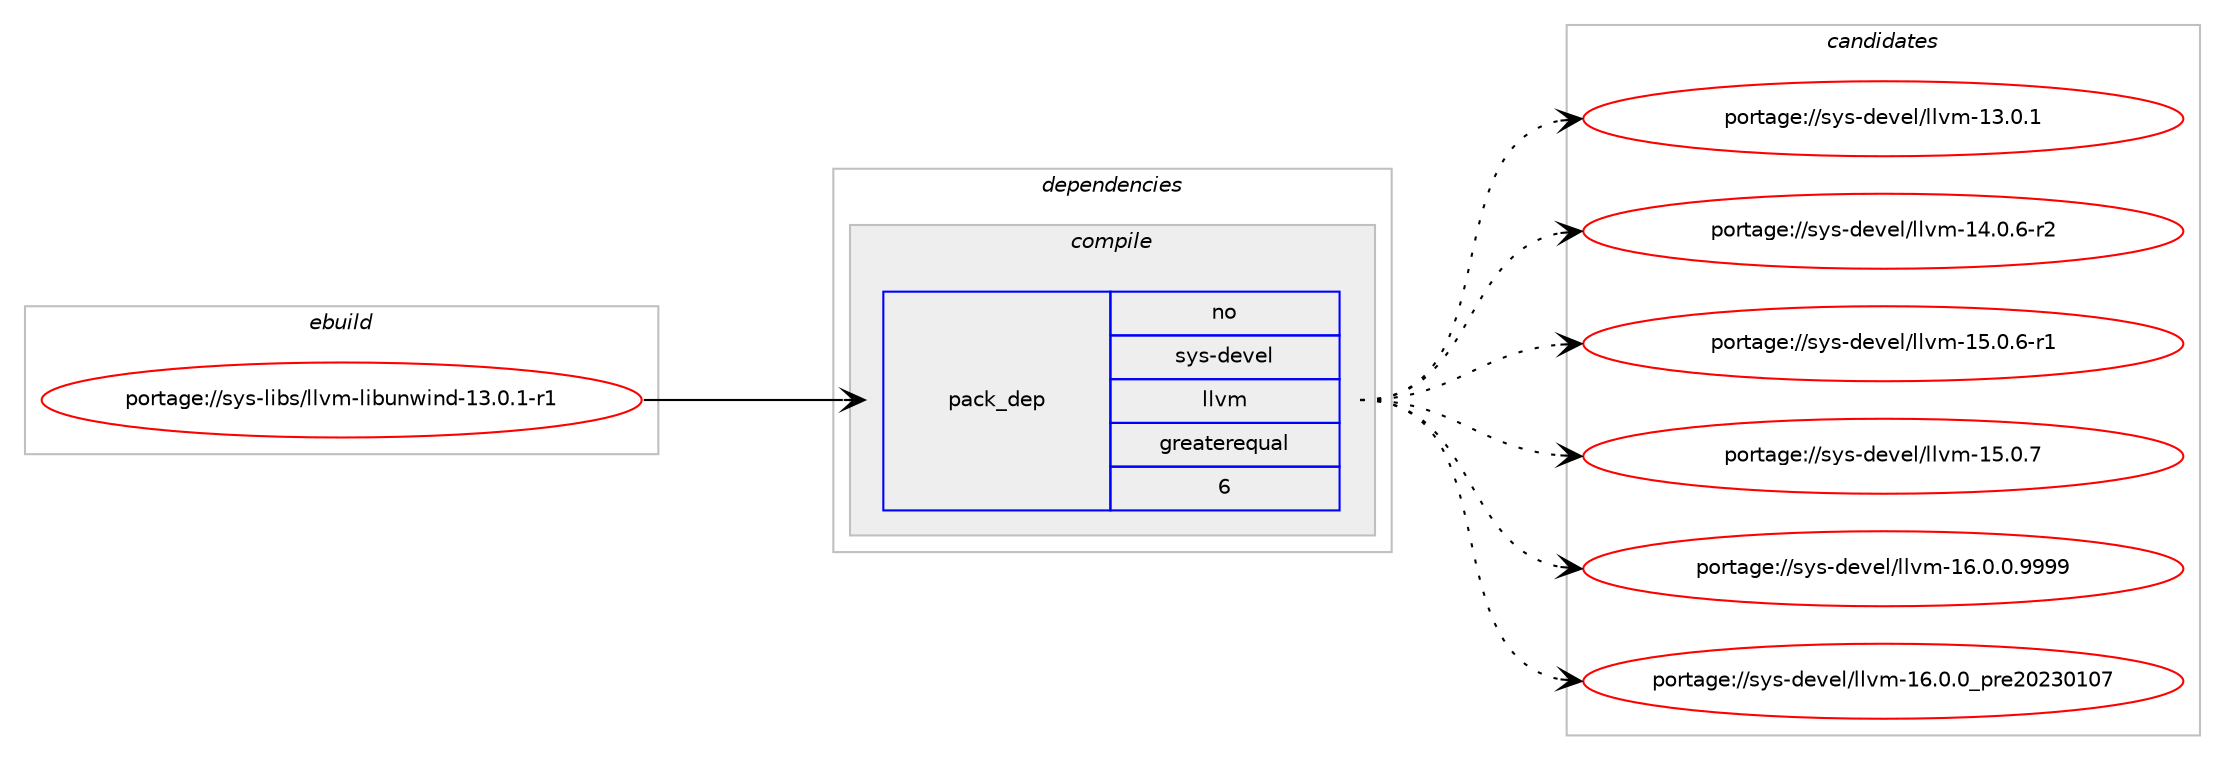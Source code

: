 digraph prolog {

# *************
# Graph options
# *************

newrank=true;
concentrate=true;
compound=true;
graph [rankdir=LR,fontname=Helvetica,fontsize=10,ranksep=1.5];#, ranksep=2.5, nodesep=0.2];
edge  [arrowhead=vee];
node  [fontname=Helvetica,fontsize=10];

# **********
# The ebuild
# **********

subgraph cluster_leftcol {
color=gray;
rank=same;
label=<<i>ebuild</i>>;
id [label="portage://sys-libs/llvm-libunwind-13.0.1-r1", color=red, width=4, href="../sys-libs/llvm-libunwind-13.0.1-r1.svg"];
}

# ****************
# The dependencies
# ****************

subgraph cluster_midcol {
color=gray;
label=<<i>dependencies</i>>;
subgraph cluster_compile {
fillcolor="#eeeeee";
style=filled;
label=<<i>compile</i>>;
subgraph pack2725 {
dependency7903 [label=<<TABLE BORDER="0" CELLBORDER="1" CELLSPACING="0" CELLPADDING="4" WIDTH="220"><TR><TD ROWSPAN="6" CELLPADDING="30">pack_dep</TD></TR><TR><TD WIDTH="110">no</TD></TR><TR><TD>sys-devel</TD></TR><TR><TD>llvm</TD></TR><TR><TD>greaterequal</TD></TR><TR><TD>6</TD></TR></TABLE>>, shape=none, color=blue];
}
id:e -> dependency7903:w [weight=20,style="solid",arrowhead="vee"];
# *** BEGIN UNKNOWN DEPENDENCY TYPE (TODO) ***
# id -> package_dependency(portage://sys-libs/llvm-libunwind-13.0.1-r1,install,strong,sys-devel,llvm,none,[,,],[slot(0)],[])
# *** END UNKNOWN DEPENDENCY TYPE (TODO) ***

}
subgraph cluster_compileandrun {
fillcolor="#eeeeee";
style=filled;
label=<<i>compile and run</i>>;
}
subgraph cluster_run {
fillcolor="#eeeeee";
style=filled;
label=<<i>run</i>>;
# *** BEGIN UNKNOWN DEPENDENCY TYPE (TODO) ***
# id -> package_dependency(portage://sys-libs/llvm-libunwind-13.0.1-r1,run,weak,sys-libs,libunwind,none,[,,],[],[])
# *** END UNKNOWN DEPENDENCY TYPE (TODO) ***

}
}

# **************
# The candidates
# **************

subgraph cluster_choices {
rank=same;
color=gray;
label=<<i>candidates</i>>;

subgraph choice2725 {
color=black;
nodesep=1;
choice115121115451001011181011084710810811810945495146484649 [label="portage://sys-devel/llvm-13.0.1", color=red, width=4,href="../sys-devel/llvm-13.0.1.svg"];
choice1151211154510010111810110847108108118109454952464846544511450 [label="portage://sys-devel/llvm-14.0.6-r2", color=red, width=4,href="../sys-devel/llvm-14.0.6-r2.svg"];
choice1151211154510010111810110847108108118109454953464846544511449 [label="portage://sys-devel/llvm-15.0.6-r1", color=red, width=4,href="../sys-devel/llvm-15.0.6-r1.svg"];
choice115121115451001011181011084710810811810945495346484655 [label="portage://sys-devel/llvm-15.0.7", color=red, width=4,href="../sys-devel/llvm-15.0.7.svg"];
choice1151211154510010111810110847108108118109454954464846484657575757 [label="portage://sys-devel/llvm-16.0.0.9999", color=red, width=4,href="../sys-devel/llvm-16.0.0.9999.svg"];
choice115121115451001011181011084710810811810945495446484648951121141015048505148494855 [label="portage://sys-devel/llvm-16.0.0_pre20230107", color=red, width=4,href="../sys-devel/llvm-16.0.0_pre20230107.svg"];
dependency7903:e -> choice115121115451001011181011084710810811810945495146484649:w [style=dotted,weight="100"];
dependency7903:e -> choice1151211154510010111810110847108108118109454952464846544511450:w [style=dotted,weight="100"];
dependency7903:e -> choice1151211154510010111810110847108108118109454953464846544511449:w [style=dotted,weight="100"];
dependency7903:e -> choice115121115451001011181011084710810811810945495346484655:w [style=dotted,weight="100"];
dependency7903:e -> choice1151211154510010111810110847108108118109454954464846484657575757:w [style=dotted,weight="100"];
dependency7903:e -> choice115121115451001011181011084710810811810945495446484648951121141015048505148494855:w [style=dotted,weight="100"];
}
}

}
